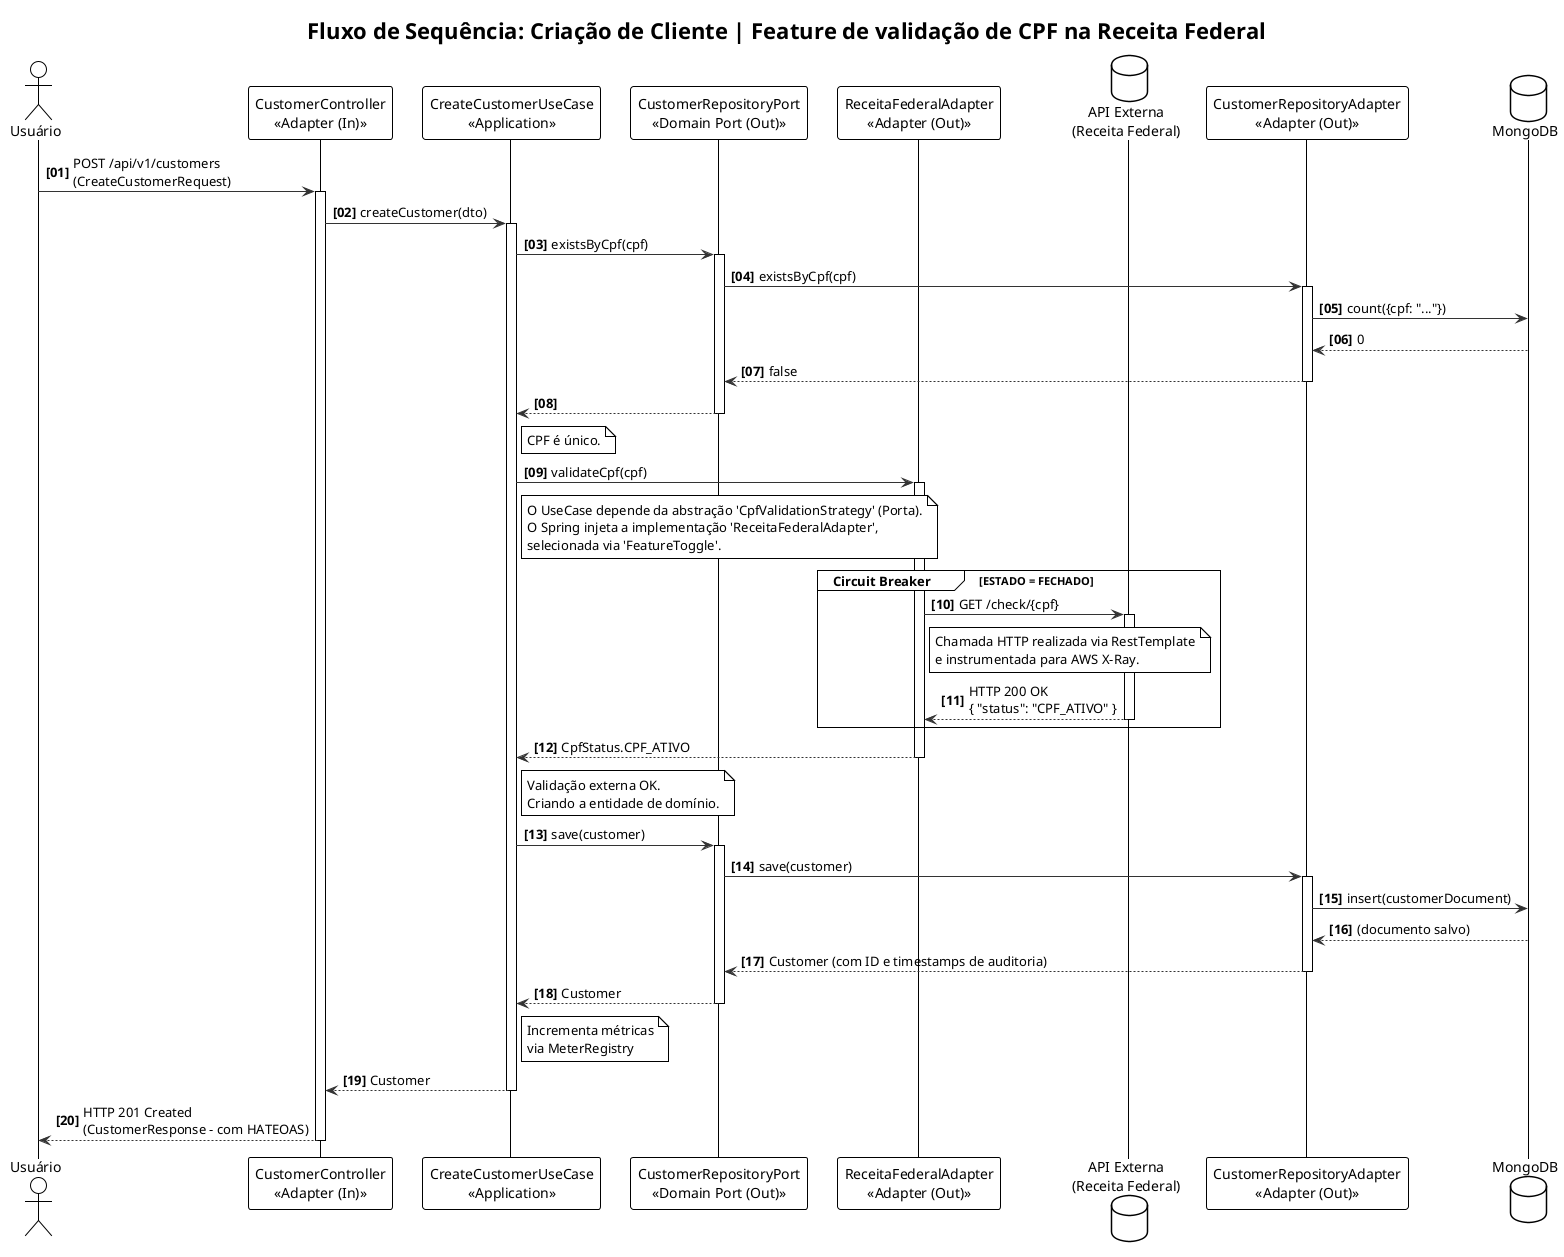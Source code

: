 @startuml
!theme plain
title "Fluxo de Sequência: Criação de Cliente | Feature de validação de CPF na Receita Federal"

actor "Usuário" as User
participant "CustomerController\n<<Adapter (In)>>" as Controller
participant "CreateCustomerUseCase\n<<Application>>" as UseCase
participant "CustomerRepositoryPort\n<<Domain Port (Out)>>" as CustomerRepoPort
participant "ReceitaFederalAdapter\n<<Adapter (Out)>>" as ReceitaAdapter
database "API Externa\n(Receita Federal)" as ExternalApi
participant "CustomerRepositoryAdapter\n<<Adapter (Out)>>" as CustomerRepoAdapter
database "MongoDB" as DB

skinparam sequence {
    ParticipantBorderColor #555555
    ParticipantBackgroundColor #FAFAFA
    ActorBorderColor #555555
    ArrowColor #333333
}

autonumber "<b>[00]"

User -> Controller: POST /api/v1/customers\n(CreateCustomerRequest)
activate Controller

Controller -> UseCase: createCustomer(dto)
activate UseCase

UseCase -> CustomerRepoPort: existsByCpf(cpf)
activate CustomerRepoPort
CustomerRepoPort -> CustomerRepoAdapter: existsByCpf(cpf)
activate CustomerRepoAdapter
CustomerRepoAdapter -> DB: count({cpf: "..."})
DB --> CustomerRepoAdapter: 0
CustomerRepoAdapter --> CustomerRepoPort: false
deactivate CustomerRepoAdapter
CustomerRepoPort --> UseCase
deactivate CustomerRepoPort

note right of UseCase: CPF é único.

UseCase -> ReceitaAdapter: validateCpf(cpf)
activate ReceitaAdapter

note right of UseCase
  O UseCase depende da abstração 'CpfValidationStrategy' (Porta).
  O Spring injeta a implementação 'ReceitaFederalAdapter', 
  selecionada via 'FeatureToggle'.
end note

group Circuit Breaker [ESTADO = FECHADO]
    ReceitaAdapter -> ExternalApi: GET /check/{cpf}
    activate ExternalApi
    
    note right of ReceitaAdapter
      Chamada HTTP realizada via RestTemplate
      e instrumentada para AWS X-Ray.
    end note
    
    ExternalApi --> ReceitaAdapter: HTTP 200 OK\n{ "status": "CPF_ATIVO" }
    deactivate ExternalApi
end

ReceitaAdapter --> UseCase: CpfStatus.CPF_ATIVO
deactivate ReceitaAdapter

note right of UseCase: Validação externa OK.\nCriando a entidade de domínio.

UseCase -> CustomerRepoPort: save(customer)
activate CustomerRepoPort
CustomerRepoPort -> CustomerRepoAdapter: save(customer)
activate CustomerRepoAdapter
CustomerRepoAdapter -> DB: insert(customerDocument)
DB --> CustomerRepoAdapter: (documento salvo)
CustomerRepoAdapter --> CustomerRepoPort: Customer (com ID e timestamps de auditoria)
deactivate CustomerRepoAdapter
CustomerRepoPort --> UseCase: Customer
deactivate CustomerRepoPort

note right of UseCase
  Incrementa métricas
  via MeterRegistry
end note

UseCase --> Controller: Customer
deactivate UseCase

Controller --> User: HTTP 201 Created\n(CustomerResponse - com HATEOAS)
deactivate Controller

@enduml